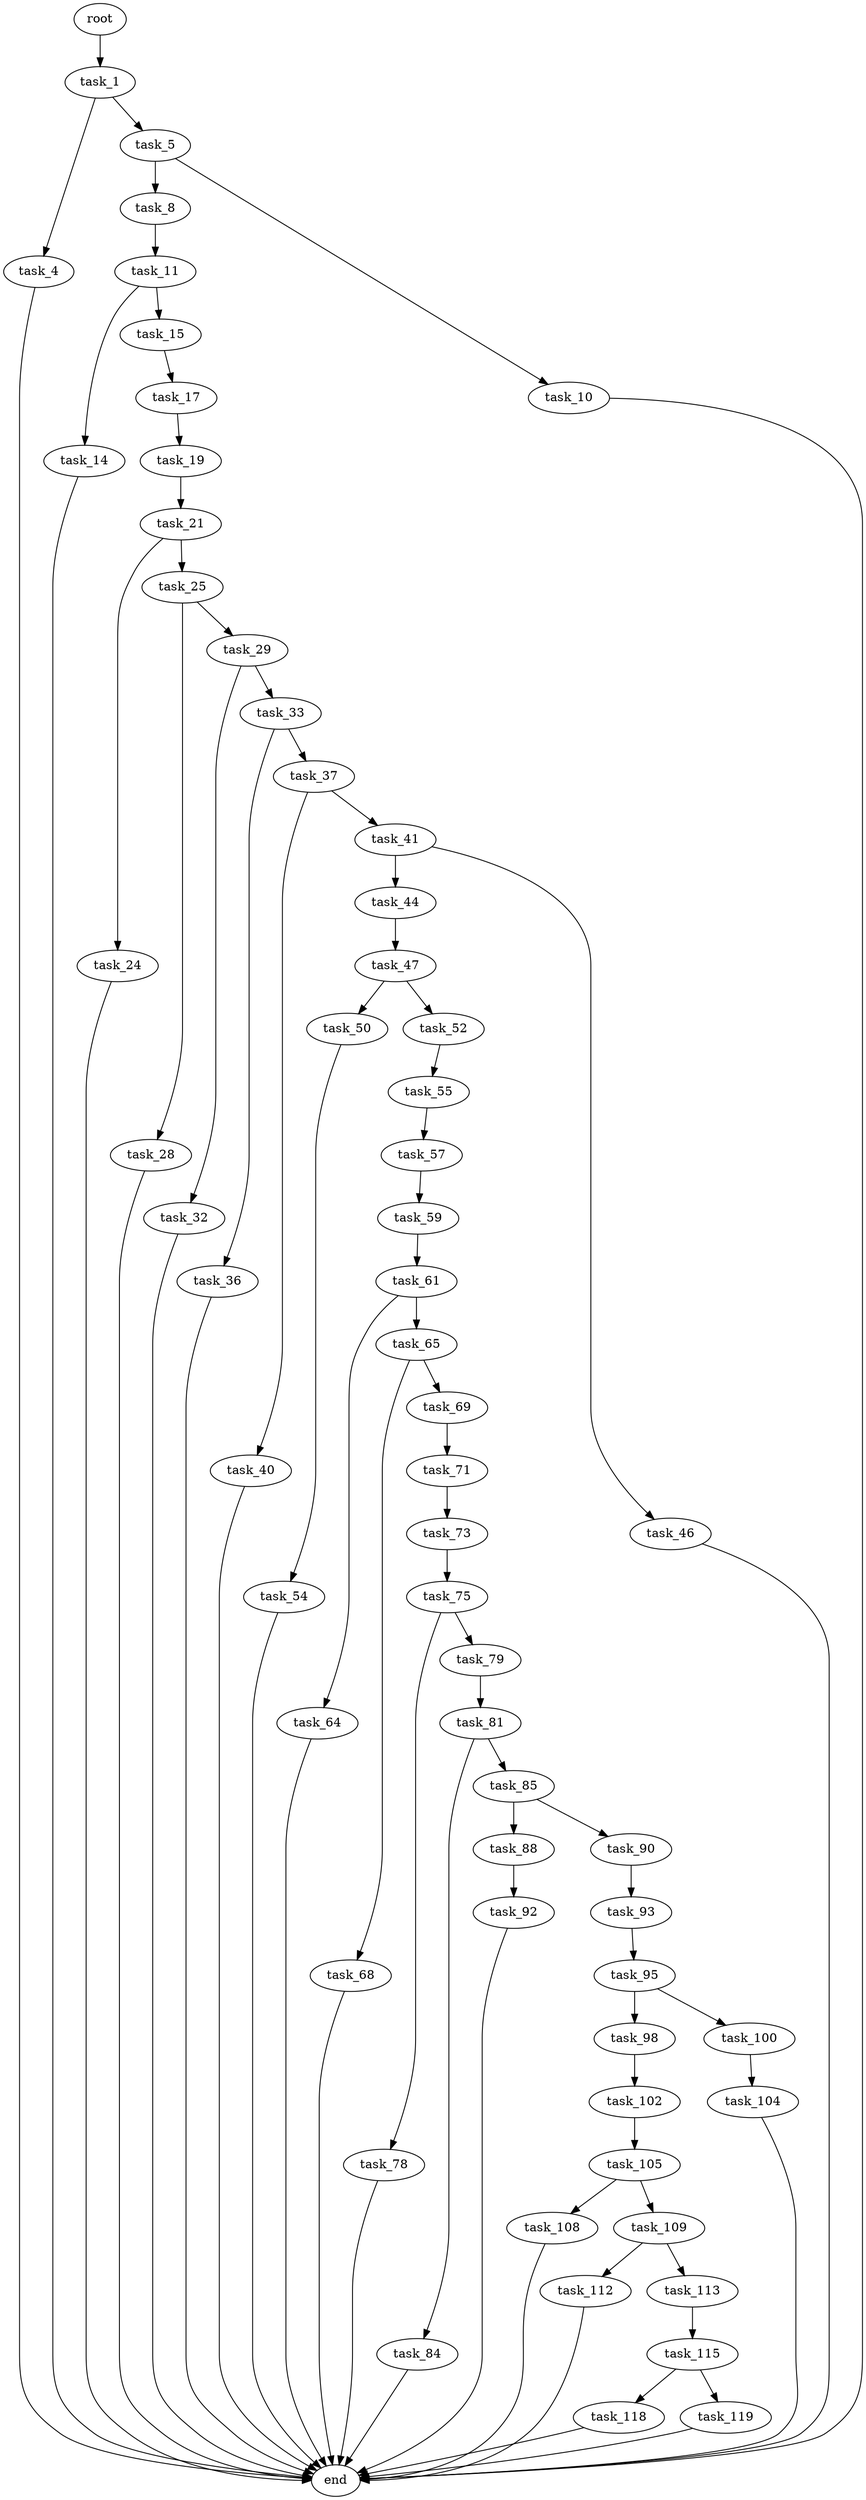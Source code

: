 digraph G {
  root [size="0.000000"];
  task_1 [size="635733750.000000"];
  task_4 [size="45878741605.000000"];
  task_5 [size="21027705151.000000"];
  task_8 [size="118744453440.000000"];
  task_10 [size="13532159031.000000"];
  task_11 [size="12287171616.000000"];
  task_14 [size="8589934592.000000"];
  task_15 [size="78212948077.000000"];
  task_17 [size="4161793312.000000"];
  task_19 [size="17506831517.000000"];
  task_21 [size="134217728000.000000"];
  task_24 [size="9258621566.000000"];
  task_25 [size="8589934592.000000"];
  task_28 [size="1052152814.000000"];
  task_29 [size="9041401624.000000"];
  task_32 [size="474908396364.000000"];
  task_33 [size="1428839293267.000000"];
  task_36 [size="19702564980.000000"];
  task_37 [size="134217728000.000000"];
  task_40 [size="9944256875.000000"];
  task_41 [size="231928233984.000000"];
  task_44 [size="16763612908.000000"];
  task_46 [size="3750162070.000000"];
  task_47 [size="368293445632.000000"];
  task_50 [size="28991029248.000000"];
  task_52 [size="27099004429.000000"];
  task_54 [size="1028112866.000000"];
  task_55 [size="350654542178.000000"];
  task_57 [size="1553905316.000000"];
  task_59 [size="14124493475.000000"];
  task_61 [size="10822989944.000000"];
  task_64 [size="3715834909.000000"];
  task_65 [size="867343074542.000000"];
  task_68 [size="43205975979.000000"];
  task_69 [size="782075596206.000000"];
  task_71 [size="368293445632.000000"];
  task_73 [size="8589934592.000000"];
  task_75 [size="45675648392.000000"];
  task_78 [size="43038458749.000000"];
  task_79 [size="134217728000.000000"];
  task_81 [size="134217728000.000000"];
  task_84 [size="732836223033.000000"];
  task_85 [size="1000819842237.000000"];
  task_88 [size="782757789696.000000"];
  task_90 [size="32339521725.000000"];
  task_92 [size="13509857462.000000"];
  task_93 [size="3129079340.000000"];
  task_95 [size="13762379549.000000"];
  task_98 [size="1073741824000.000000"];
  task_100 [size="1048285145.000000"];
  task_102 [size="478703851167.000000"];
  task_104 [size="22316125361.000000"];
  task_105 [size="3648174920.000000"];
  task_108 [size="1504717363.000000"];
  task_109 [size="231928233984.000000"];
  task_112 [size="8589934592.000000"];
  task_113 [size="536744710120.000000"];
  task_115 [size="1073741824000.000000"];
  task_118 [size="368293445632.000000"];
  task_119 [size="1800166826.000000"];
  end [size="0.000000"];

  root -> task_1 [size="1.000000"];
  task_1 -> task_4 [size="33554432.000000"];
  task_1 -> task_5 [size="33554432.000000"];
  task_4 -> end [size="1.000000"];
  task_5 -> task_8 [size="679477248.000000"];
  task_5 -> task_10 [size="679477248.000000"];
  task_8 -> task_11 [size="209715200.000000"];
  task_10 -> end [size="1.000000"];
  task_11 -> task_14 [size="209715200.000000"];
  task_11 -> task_15 [size="209715200.000000"];
  task_14 -> end [size="1.000000"];
  task_15 -> task_17 [size="134217728.000000"];
  task_17 -> task_19 [size="134217728.000000"];
  task_19 -> task_21 [size="411041792.000000"];
  task_21 -> task_24 [size="209715200.000000"];
  task_21 -> task_25 [size="209715200.000000"];
  task_24 -> end [size="1.000000"];
  task_25 -> task_28 [size="33554432.000000"];
  task_25 -> task_29 [size="33554432.000000"];
  task_28 -> end [size="1.000000"];
  task_29 -> task_32 [size="411041792.000000"];
  task_29 -> task_33 [size="411041792.000000"];
  task_32 -> end [size="1.000000"];
  task_33 -> task_36 [size="838860800.000000"];
  task_33 -> task_37 [size="838860800.000000"];
  task_36 -> end [size="1.000000"];
  task_37 -> task_40 [size="209715200.000000"];
  task_37 -> task_41 [size="209715200.000000"];
  task_40 -> end [size="1.000000"];
  task_41 -> task_44 [size="301989888.000000"];
  task_41 -> task_46 [size="301989888.000000"];
  task_44 -> task_47 [size="411041792.000000"];
  task_46 -> end [size="1.000000"];
  task_47 -> task_50 [size="411041792.000000"];
  task_47 -> task_52 [size="411041792.000000"];
  task_50 -> task_54 [size="75497472.000000"];
  task_52 -> task_55 [size="536870912.000000"];
  task_54 -> end [size="1.000000"];
  task_55 -> task_57 [size="301989888.000000"];
  task_57 -> task_59 [size="33554432.000000"];
  task_59 -> task_61 [size="679477248.000000"];
  task_61 -> task_64 [size="33554432.000000"];
  task_61 -> task_65 [size="33554432.000000"];
  task_64 -> end [size="1.000000"];
  task_65 -> task_68 [size="679477248.000000"];
  task_65 -> task_69 [size="679477248.000000"];
  task_68 -> end [size="1.000000"];
  task_69 -> task_71 [size="679477248.000000"];
  task_71 -> task_73 [size="411041792.000000"];
  task_73 -> task_75 [size="33554432.000000"];
  task_75 -> task_78 [size="33554432.000000"];
  task_75 -> task_79 [size="33554432.000000"];
  task_78 -> end [size="1.000000"];
  task_79 -> task_81 [size="209715200.000000"];
  task_81 -> task_84 [size="209715200.000000"];
  task_81 -> task_85 [size="209715200.000000"];
  task_84 -> end [size="1.000000"];
  task_85 -> task_88 [size="679477248.000000"];
  task_85 -> task_90 [size="679477248.000000"];
  task_88 -> task_92 [size="679477248.000000"];
  task_90 -> task_93 [size="536870912.000000"];
  task_92 -> end [size="1.000000"];
  task_93 -> task_95 [size="209715200.000000"];
  task_95 -> task_98 [size="536870912.000000"];
  task_95 -> task_100 [size="536870912.000000"];
  task_98 -> task_102 [size="838860800.000000"];
  task_100 -> task_104 [size="33554432.000000"];
  task_102 -> task_105 [size="536870912.000000"];
  task_104 -> end [size="1.000000"];
  task_105 -> task_108 [size="75497472.000000"];
  task_105 -> task_109 [size="75497472.000000"];
  task_108 -> end [size="1.000000"];
  task_109 -> task_112 [size="301989888.000000"];
  task_109 -> task_113 [size="301989888.000000"];
  task_112 -> end [size="1.000000"];
  task_113 -> task_115 [size="411041792.000000"];
  task_115 -> task_118 [size="838860800.000000"];
  task_115 -> task_119 [size="838860800.000000"];
  task_118 -> end [size="1.000000"];
  task_119 -> end [size="1.000000"];
}
